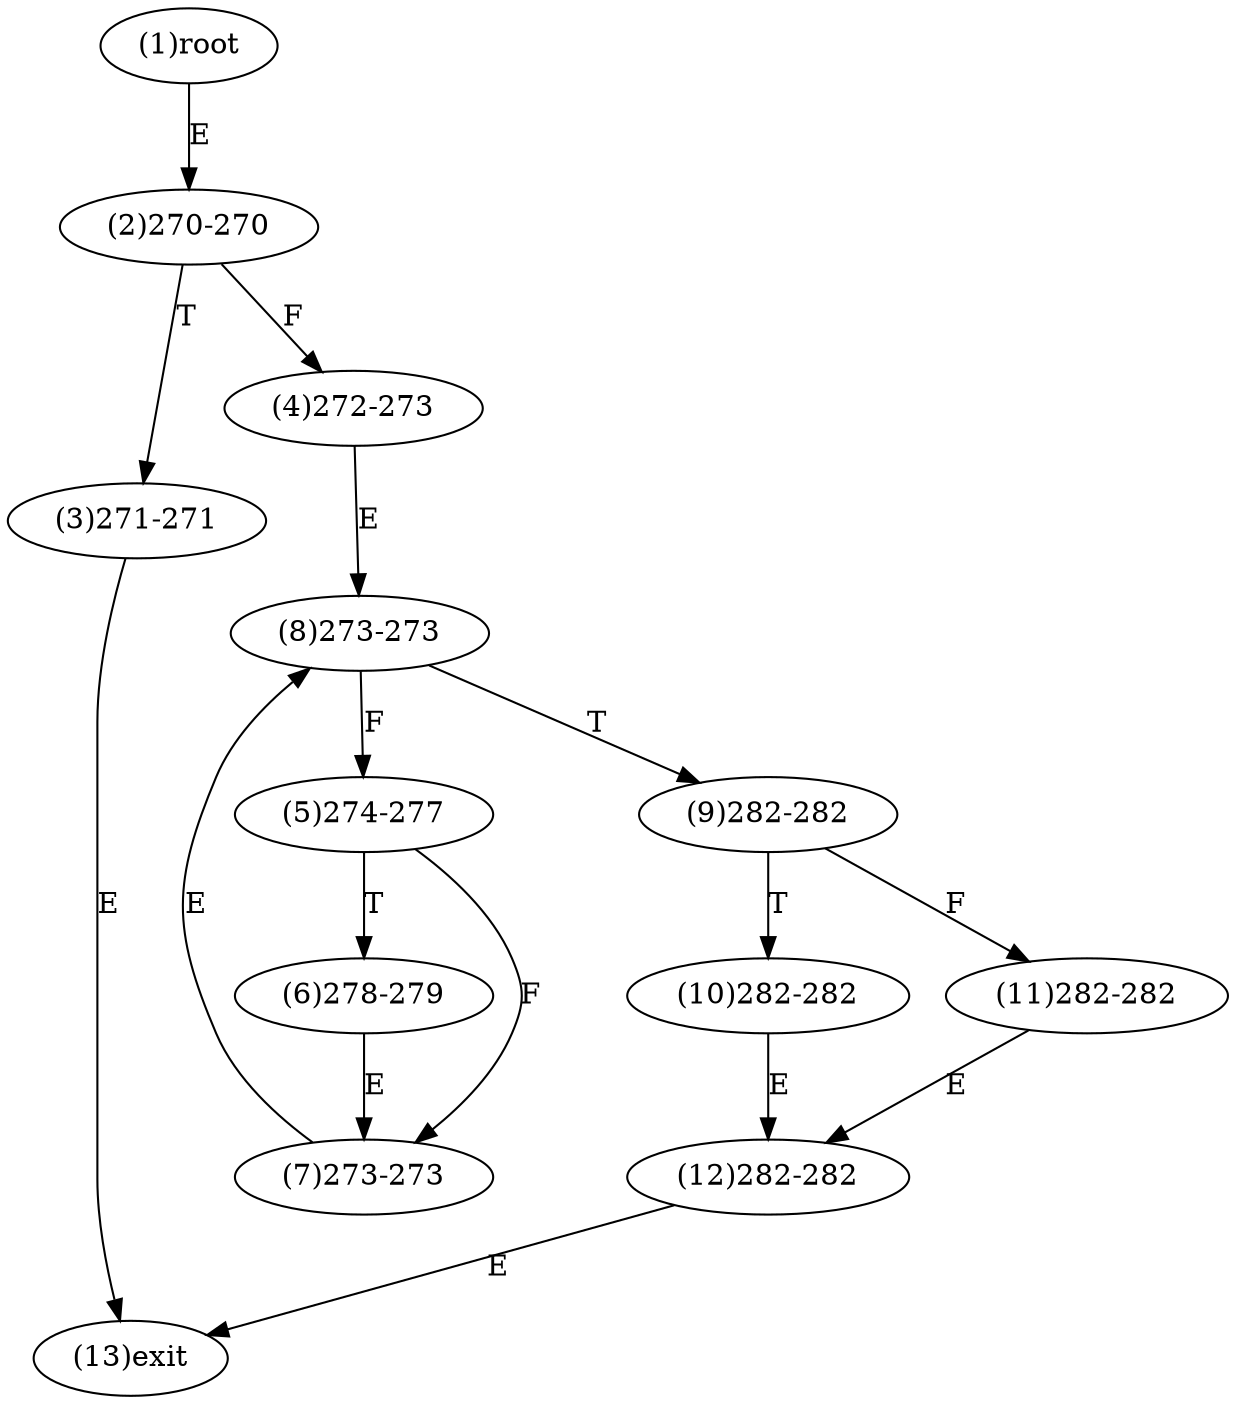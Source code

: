 digraph "" { 
1[ label="(1)root"];
2[ label="(2)270-270"];
3[ label="(3)271-271"];
4[ label="(4)272-273"];
5[ label="(5)274-277"];
6[ label="(6)278-279"];
7[ label="(7)273-273"];
8[ label="(8)273-273"];
9[ label="(9)282-282"];
10[ label="(10)282-282"];
11[ label="(11)282-282"];
12[ label="(12)282-282"];
13[ label="(13)exit"];
1->2[ label="E"];
2->4[ label="F"];
2->3[ label="T"];
3->13[ label="E"];
4->8[ label="E"];
5->7[ label="F"];
5->6[ label="T"];
6->7[ label="E"];
7->8[ label="E"];
8->5[ label="F"];
8->9[ label="T"];
9->11[ label="F"];
9->10[ label="T"];
10->12[ label="E"];
11->12[ label="E"];
12->13[ label="E"];
}